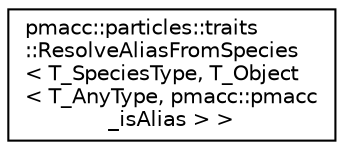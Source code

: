 digraph "Graphical Class Hierarchy"
{
 // LATEX_PDF_SIZE
  edge [fontname="Helvetica",fontsize="10",labelfontname="Helvetica",labelfontsize="10"];
  node [fontname="Helvetica",fontsize="10",shape=record];
  rankdir="LR";
  Node0 [label="pmacc::particles::traits\l::ResolveAliasFromSpecies\l\< T_SpeciesType, T_Object\l\< T_AnyType, pmacc::pmacc\l_isAlias \> \>",height=0.2,width=0.4,color="black", fillcolor="white", style="filled",URL="$structpmacc_1_1particles_1_1traits_1_1_resolve_alias_from_species_3_01_t___species_type_00_01_t_2aca83d01a2a6d4b4868112bc72a7034.html",tooltip=" "];
}
